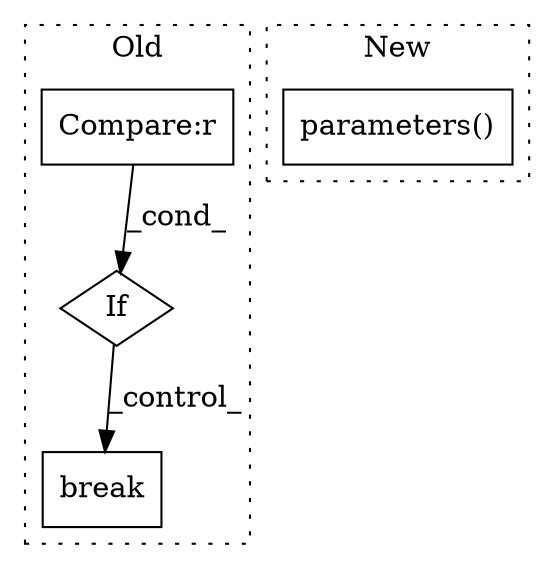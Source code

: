 digraph G {
subgraph cluster0 {
1 [label="break" a="94" s="5096" l="5" shape="box"];
3 [label="If" a="96" s="5048" l="3" shape="diamond"];
4 [label="Compare:r" a="40" s="5066" l="12" shape="box"];
label = "Old";
style="dotted";
}
subgraph cluster1 {
2 [label="parameters()" a="75" s="3323" l="18" shape="box"];
label = "New";
style="dotted";
}
3 -> 1 [label="_control_"];
4 -> 3 [label="_cond_"];
}